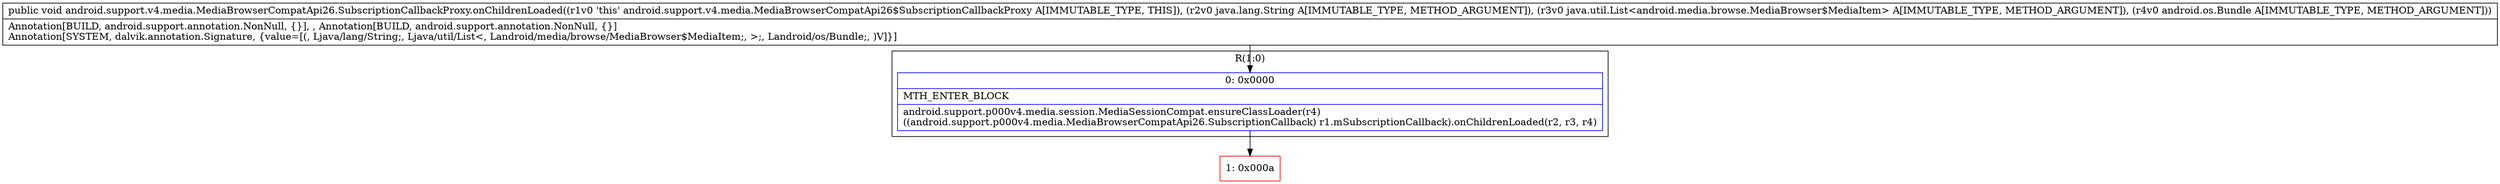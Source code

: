 digraph "CFG forandroid.support.v4.media.MediaBrowserCompatApi26.SubscriptionCallbackProxy.onChildrenLoaded(Ljava\/lang\/String;Ljava\/util\/List;Landroid\/os\/Bundle;)V" {
subgraph cluster_Region_1063617802 {
label = "R(1:0)";
node [shape=record,color=blue];
Node_0 [shape=record,label="{0\:\ 0x0000|MTH_ENTER_BLOCK\l|android.support.p000v4.media.session.MediaSessionCompat.ensureClassLoader(r4)\l((android.support.p000v4.media.MediaBrowserCompatApi26.SubscriptionCallback) r1.mSubscriptionCallback).onChildrenLoaded(r2, r3, r4)\l}"];
}
Node_1 [shape=record,color=red,label="{1\:\ 0x000a}"];
MethodNode[shape=record,label="{public void android.support.v4.media.MediaBrowserCompatApi26.SubscriptionCallbackProxy.onChildrenLoaded((r1v0 'this' android.support.v4.media.MediaBrowserCompatApi26$SubscriptionCallbackProxy A[IMMUTABLE_TYPE, THIS]), (r2v0 java.lang.String A[IMMUTABLE_TYPE, METHOD_ARGUMENT]), (r3v0 java.util.List\<android.media.browse.MediaBrowser$MediaItem\> A[IMMUTABLE_TYPE, METHOD_ARGUMENT]), (r4v0 android.os.Bundle A[IMMUTABLE_TYPE, METHOD_ARGUMENT]))  | Annotation[BUILD, android.support.annotation.NonNull, \{\}], , Annotation[BUILD, android.support.annotation.NonNull, \{\}]\lAnnotation[SYSTEM, dalvik.annotation.Signature, \{value=[(, Ljava\/lang\/String;, Ljava\/util\/List\<, Landroid\/media\/browse\/MediaBrowser$MediaItem;, \>;, Landroid\/os\/Bundle;, )V]\}]\l}"];
MethodNode -> Node_0;
Node_0 -> Node_1;
}

